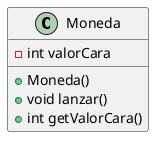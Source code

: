 @startuml
class Moneda{
    -int valorCara
    +Moneda()
    +void lanzar()
    +int getValorCara()
}
@enduml
